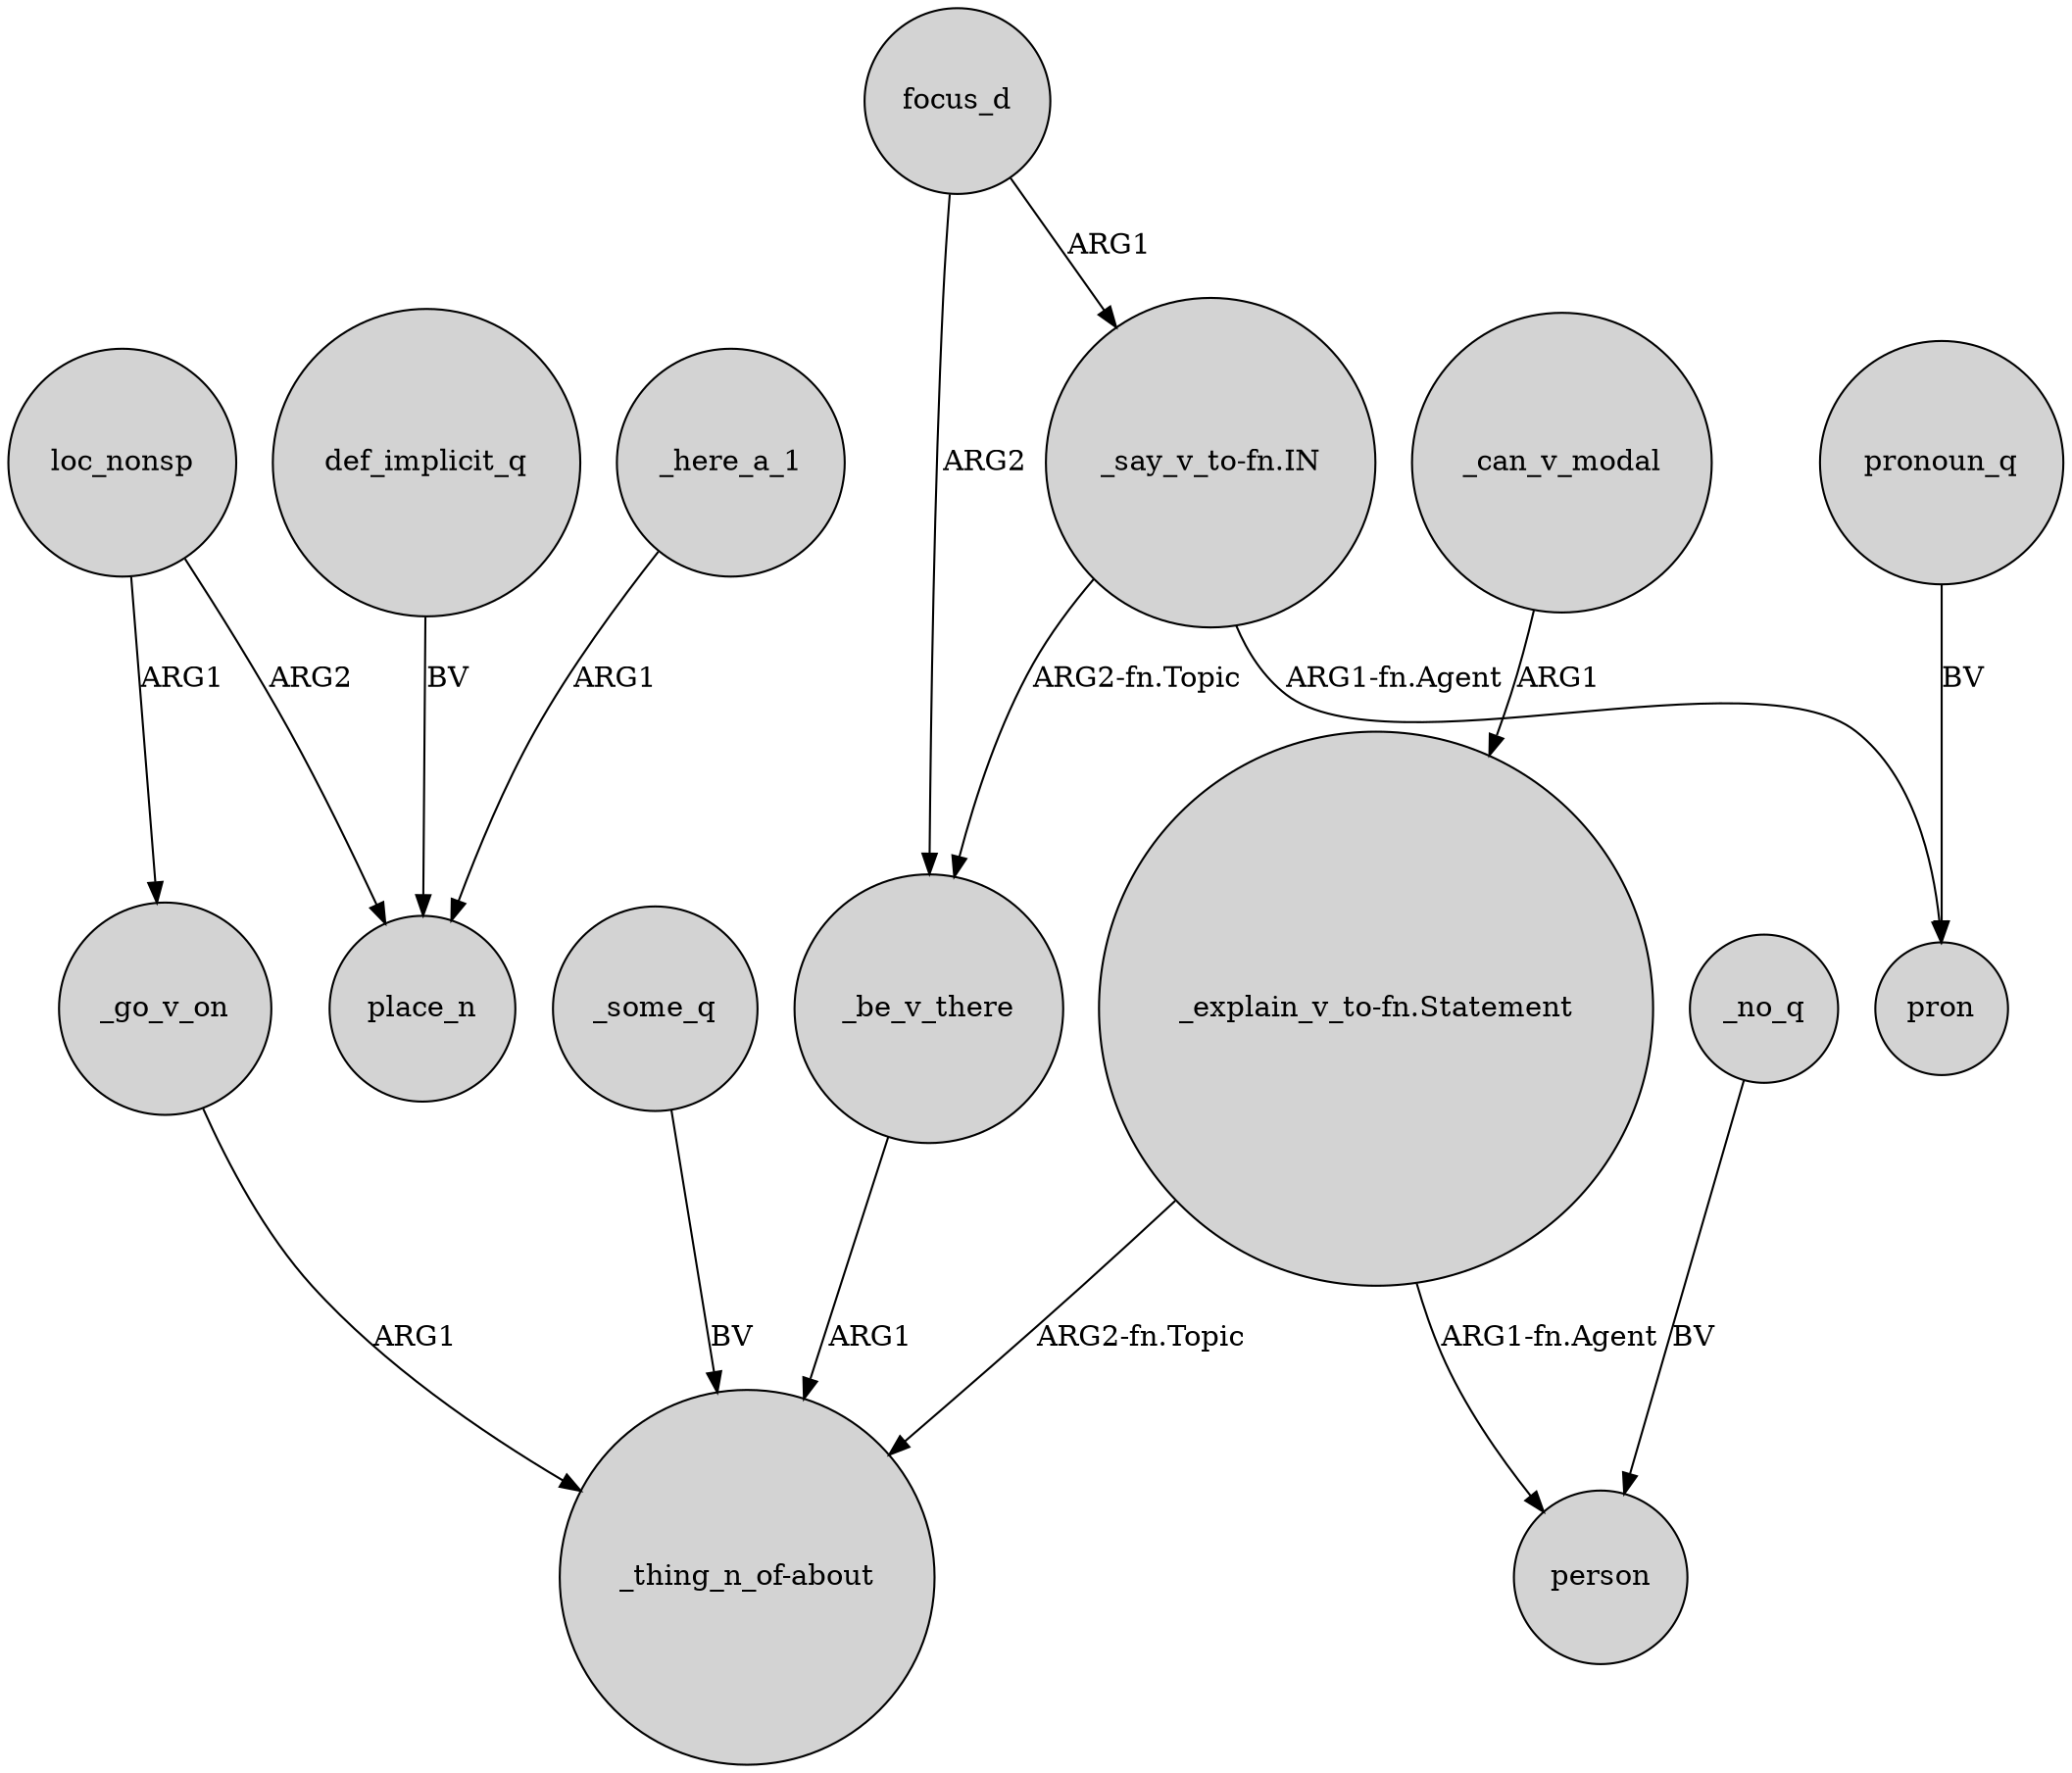 digraph {
	node [shape=circle style=filled]
	loc_nonsp -> place_n [label=ARG2]
	_go_v_on -> "_thing_n_of-about" [label=ARG1]
	def_implicit_q -> place_n [label=BV]
	_here_a_1 -> place_n [label=ARG1]
	"_explain_v_to-fn.Statement" -> "_thing_n_of-about" [label="ARG2-fn.Topic"]
	_some_q -> "_thing_n_of-about" [label=BV]
	_be_v_there -> "_thing_n_of-about" [label=ARG1]
	loc_nonsp -> _go_v_on [label=ARG1]
	"_say_v_to-fn.IN" -> _be_v_there [label="ARG2-fn.Topic"]
	_can_v_modal -> "_explain_v_to-fn.Statement" [label=ARG1]
	_no_q -> person [label=BV]
	"_explain_v_to-fn.Statement" -> person [label="ARG1-fn.Agent"]
	focus_d -> _be_v_there [label=ARG2]
	focus_d -> "_say_v_to-fn.IN" [label=ARG1]
	"_say_v_to-fn.IN" -> pron [label="ARG1-fn.Agent"]
	pronoun_q -> pron [label=BV]
}
